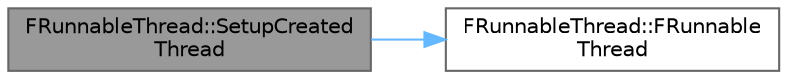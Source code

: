 digraph "FRunnableThread::SetupCreatedThread"
{
 // INTERACTIVE_SVG=YES
 // LATEX_PDF_SIZE
  bgcolor="transparent";
  edge [fontname=Helvetica,fontsize=10,labelfontname=Helvetica,labelfontsize=10];
  node [fontname=Helvetica,fontsize=10,shape=box,height=0.2,width=0.4];
  rankdir="LR";
  Node1 [id="Node000001",label="FRunnableThread::SetupCreated\lThread",height=0.2,width=0.4,color="gray40", fillcolor="grey60", style="filled", fontcolor="black",tooltip="Called to setup a newly created RunnableThread."];
  Node1 -> Node2 [id="edge1_Node000001_Node000002",color="steelblue1",style="solid",tooltip=" "];
  Node2 [id="Node000002",label="FRunnableThread::FRunnable\lThread",height=0.2,width=0.4,color="grey40", fillcolor="white", style="filled",URL="$d4/d97/classFRunnableThread.html#ae62ba34cef205c3adef9ca8f0d937153",tooltip="Default constructor."];
}
